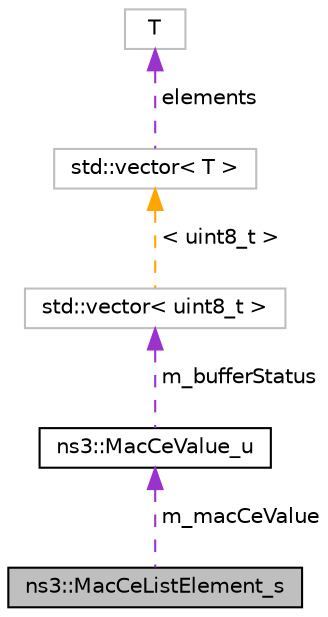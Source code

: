 digraph "ns3::MacCeListElement_s"
{
 // LATEX_PDF_SIZE
  edge [fontname="Helvetica",fontsize="10",labelfontname="Helvetica",labelfontsize="10"];
  node [fontname="Helvetica",fontsize="10",shape=record];
  Node1 [label="ns3::MacCeListElement_s",height=0.2,width=0.4,color="black", fillcolor="grey75", style="filled", fontcolor="black",tooltip="See section 4.3.14 macCEListElement."];
  Node2 -> Node1 [dir="back",color="darkorchid3",fontsize="10",style="dashed",label=" m_macCeValue" ,fontname="Helvetica"];
  Node2 [label="ns3::MacCeValue_u",height=0.2,width=0.4,color="black", fillcolor="white", style="filled",URL="$structns3_1_1_mac_ce_value__u.html",tooltip="See section 4.3.15 macCEValue."];
  Node3 -> Node2 [dir="back",color="darkorchid3",fontsize="10",style="dashed",label=" m_bufferStatus" ,fontname="Helvetica"];
  Node3 [label="std::vector\< uint8_t \>",height=0.2,width=0.4,color="grey75", fillcolor="white", style="filled",tooltip=" "];
  Node4 -> Node3 [dir="back",color="orange",fontsize="10",style="dashed",label=" \< uint8_t \>" ,fontname="Helvetica"];
  Node4 [label="std::vector\< T \>",height=0.2,width=0.4,color="grey75", fillcolor="white", style="filled",tooltip=" "];
  Node5 -> Node4 [dir="back",color="darkorchid3",fontsize="10",style="dashed",label=" elements" ,fontname="Helvetica"];
  Node5 [label="T",height=0.2,width=0.4,color="grey75", fillcolor="white", style="filled",tooltip=" "];
}
